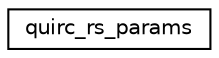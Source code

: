 digraph "Graphical Class Hierarchy"
{
  edge [fontname="Helvetica",fontsize="10",labelfontname="Helvetica",labelfontsize="10"];
  node [fontname="Helvetica",fontsize="10",shape=record];
  rankdir="LR";
  Node1 [label="quirc_rs_params",height=0.2,width=0.4,color="black", fillcolor="white", style="filled",URL="$structquirc__rs__params.html"];
}
